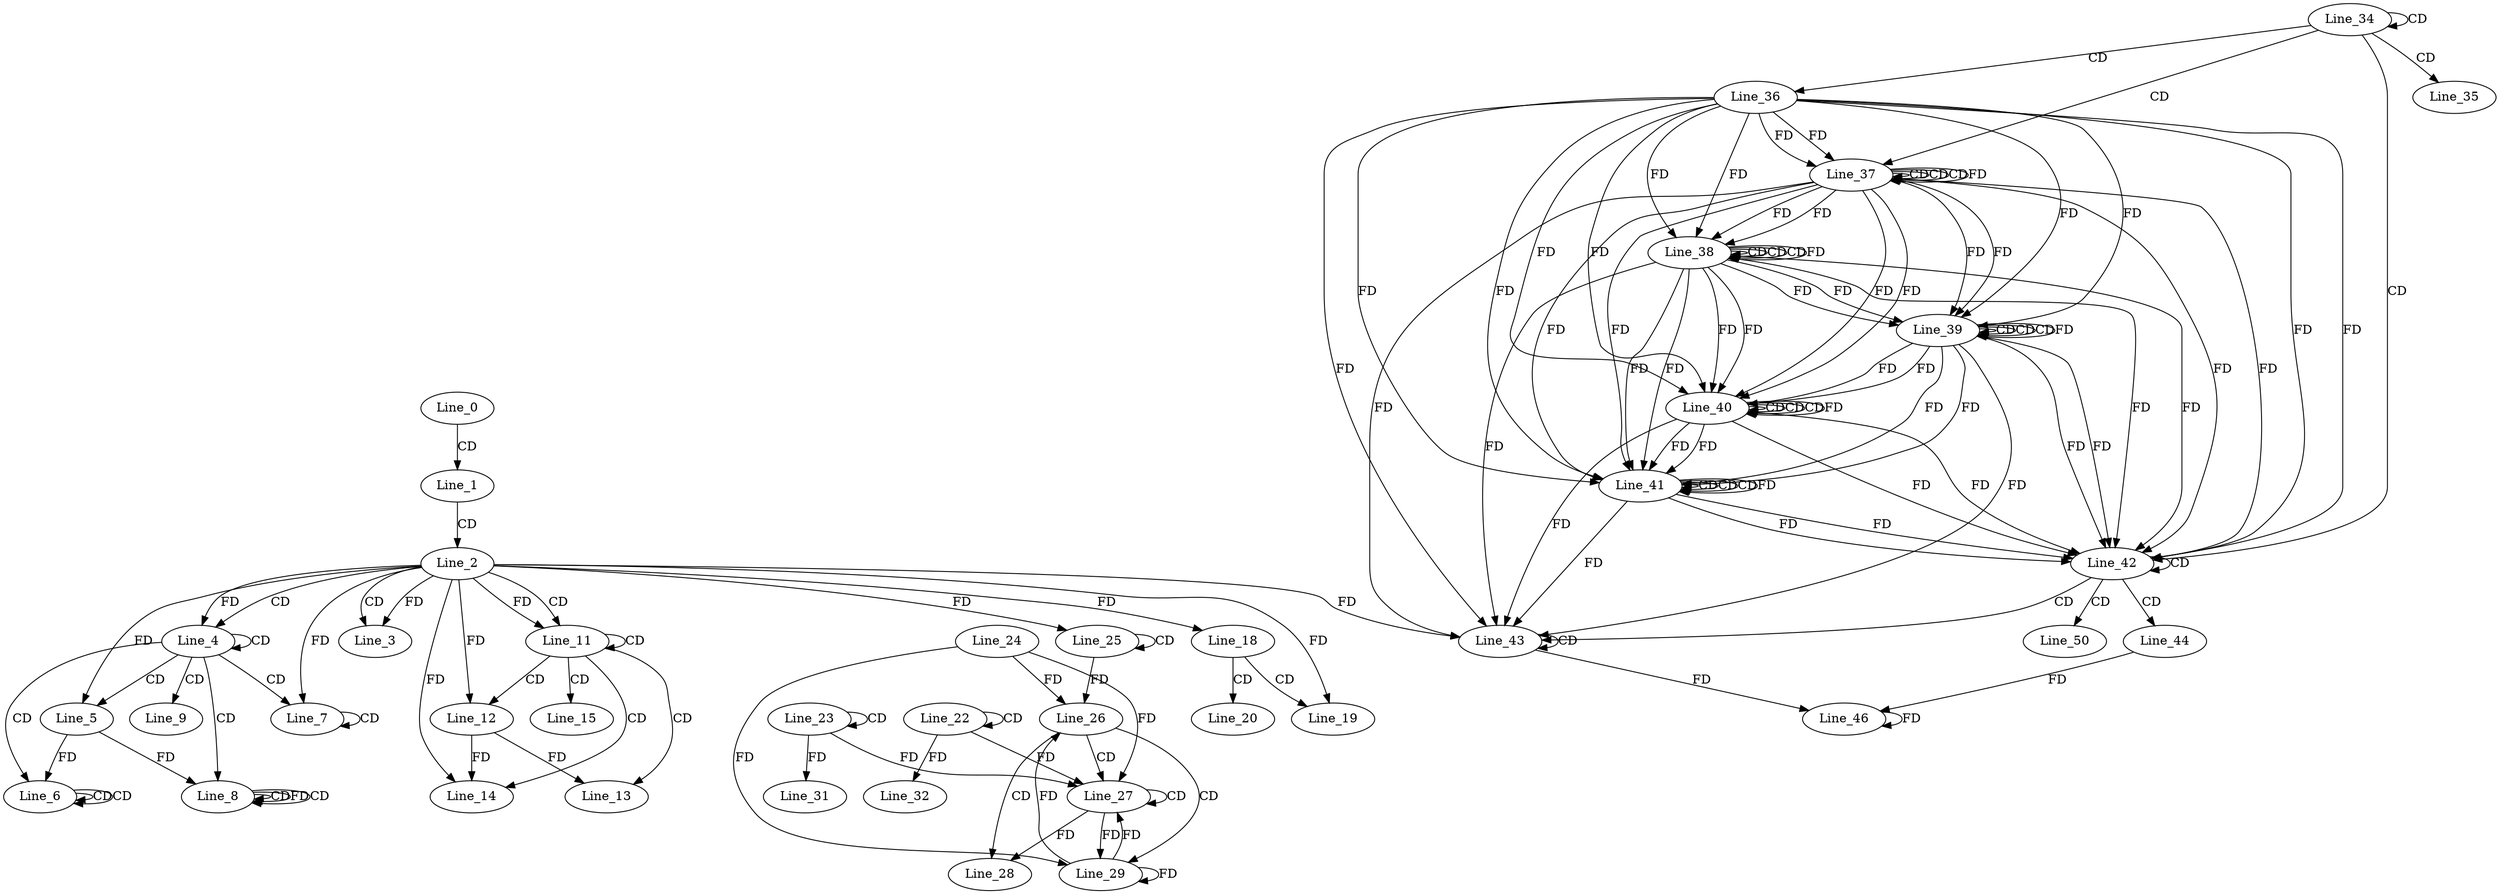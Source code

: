 digraph G {
  Line_0;
  Line_1;
  Line_2;
  Line_3;
  Line_3;
  Line_3;
  Line_4;
  Line_4;
  Line_5;
  Line_5;
  Line_6;
  Line_6;
  Line_6;
  Line_7;
  Line_7;
  Line_8;
  Line_8;
  Line_8;
  Line_8;
  Line_9;
  Line_11;
  Line_11;
  Line_12;
  Line_12;
  Line_13;
  Line_14;
  Line_15;
  Line_18;
  Line_18;
  Line_19;
  Line_20;
  Line_22;
  Line_22;
  Line_23;
  Line_23;
  Line_25;
  Line_25;
  Line_24;
  Line_26;
  Line_27;
  Line_27;
  Line_28;
  Line_29;
  Line_31;
  Line_32;
  Line_34;
  Line_34;
  Line_35;
  Line_36;
  Line_37;
  Line_37;
  Line_37;
  Line_37;
  Line_38;
  Line_38;
  Line_38;
  Line_38;
  Line_39;
  Line_39;
  Line_39;
  Line_39;
  Line_40;
  Line_40;
  Line_40;
  Line_40;
  Line_41;
  Line_41;
  Line_41;
  Line_41;
  Line_42;
  Line_42;
  Line_43;
  Line_43;
  Line_43;
  Line_43;
  Line_43;
  Line_44;
  Line_46;
  Line_46;
  Line_50;
  Line_0 -> Line_1 [ label="CD" ];
  Line_1 -> Line_2 [ label="CD" ];
  Line_2 -> Line_3 [ label="CD" ];
  Line_2 -> Line_3 [ label="FD" ];
  Line_2 -> Line_4 [ label="CD" ];
  Line_4 -> Line_4 [ label="CD" ];
  Line_2 -> Line_4 [ label="FD" ];
  Line_4 -> Line_5 [ label="CD" ];
  Line_2 -> Line_5 [ label="FD" ];
  Line_4 -> Line_6 [ label="CD" ];
  Line_6 -> Line_6 [ label="CD" ];
  Line_6 -> Line_6 [ label="CD" ];
  Line_5 -> Line_6 [ label="FD" ];
  Line_4 -> Line_7 [ label="CD" ];
  Line_7 -> Line_7 [ label="CD" ];
  Line_2 -> Line_7 [ label="FD" ];
  Line_4 -> Line_8 [ label="CD" ];
  Line_8 -> Line_8 [ label="CD" ];
  Line_8 -> Line_8 [ label="FD" ];
  Line_8 -> Line_8 [ label="CD" ];
  Line_5 -> Line_8 [ label="FD" ];
  Line_4 -> Line_9 [ label="CD" ];
  Line_2 -> Line_11 [ label="CD" ];
  Line_11 -> Line_11 [ label="CD" ];
  Line_2 -> Line_11 [ label="FD" ];
  Line_11 -> Line_12 [ label="CD" ];
  Line_2 -> Line_12 [ label="FD" ];
  Line_11 -> Line_13 [ label="CD" ];
  Line_12 -> Line_13 [ label="FD" ];
  Line_11 -> Line_14 [ label="CD" ];
  Line_2 -> Line_14 [ label="FD" ];
  Line_12 -> Line_14 [ label="FD" ];
  Line_11 -> Line_15 [ label="CD" ];
  Line_2 -> Line_18 [ label="FD" ];
  Line_18 -> Line_19 [ label="CD" ];
  Line_2 -> Line_19 [ label="FD" ];
  Line_18 -> Line_20 [ label="CD" ];
  Line_22 -> Line_22 [ label="CD" ];
  Line_23 -> Line_23 [ label="CD" ];
  Line_25 -> Line_25 [ label="CD" ];
  Line_2 -> Line_25 [ label="FD" ];
  Line_24 -> Line_26 [ label="FD" ];
  Line_25 -> Line_26 [ label="FD" ];
  Line_26 -> Line_27 [ label="CD" ];
  Line_27 -> Line_27 [ label="CD" ];
  Line_22 -> Line_27 [ label="FD" ];
  Line_24 -> Line_27 [ label="FD" ];
  Line_23 -> Line_27 [ label="FD" ];
  Line_26 -> Line_28 [ label="CD" ];
  Line_27 -> Line_28 [ label="FD" ];
  Line_26 -> Line_29 [ label="CD" ];
  Line_29 -> Line_29 [ label="FD" ];
  Line_24 -> Line_29 [ label="FD" ];
  Line_27 -> Line_29 [ label="FD" ];
  Line_23 -> Line_31 [ label="FD" ];
  Line_22 -> Line_32 [ label="FD" ];
  Line_34 -> Line_34 [ label="CD" ];
  Line_34 -> Line_35 [ label="CD" ];
  Line_34 -> Line_36 [ label="CD" ];
  Line_34 -> Line_37 [ label="CD" ];
  Line_37 -> Line_37 [ label="CD" ];
  Line_37 -> Line_37 [ label="CD" ];
  Line_36 -> Line_37 [ label="FD" ];
  Line_37 -> Line_37 [ label="CD" ];
  Line_36 -> Line_37 [ label="FD" ];
  Line_37 -> Line_37 [ label="FD" ];
  Line_38 -> Line_38 [ label="CD" ];
  Line_38 -> Line_38 [ label="CD" ];
  Line_36 -> Line_38 [ label="FD" ];
  Line_37 -> Line_38 [ label="FD" ];
  Line_38 -> Line_38 [ label="CD" ];
  Line_36 -> Line_38 [ label="FD" ];
  Line_37 -> Line_38 [ label="FD" ];
  Line_38 -> Line_38 [ label="FD" ];
  Line_39 -> Line_39 [ label="CD" ];
  Line_39 -> Line_39 [ label="CD" ];
  Line_36 -> Line_39 [ label="FD" ];
  Line_37 -> Line_39 [ label="FD" ];
  Line_38 -> Line_39 [ label="FD" ];
  Line_39 -> Line_39 [ label="CD" ];
  Line_36 -> Line_39 [ label="FD" ];
  Line_37 -> Line_39 [ label="FD" ];
  Line_38 -> Line_39 [ label="FD" ];
  Line_39 -> Line_39 [ label="FD" ];
  Line_40 -> Line_40 [ label="CD" ];
  Line_40 -> Line_40 [ label="CD" ];
  Line_36 -> Line_40 [ label="FD" ];
  Line_37 -> Line_40 [ label="FD" ];
  Line_38 -> Line_40 [ label="FD" ];
  Line_39 -> Line_40 [ label="FD" ];
  Line_40 -> Line_40 [ label="CD" ];
  Line_36 -> Line_40 [ label="FD" ];
  Line_37 -> Line_40 [ label="FD" ];
  Line_38 -> Line_40 [ label="FD" ];
  Line_39 -> Line_40 [ label="FD" ];
  Line_40 -> Line_40 [ label="FD" ];
  Line_41 -> Line_41 [ label="CD" ];
  Line_41 -> Line_41 [ label="CD" ];
  Line_36 -> Line_41 [ label="FD" ];
  Line_37 -> Line_41 [ label="FD" ];
  Line_38 -> Line_41 [ label="FD" ];
  Line_39 -> Line_41 [ label="FD" ];
  Line_40 -> Line_41 [ label="FD" ];
  Line_41 -> Line_41 [ label="CD" ];
  Line_36 -> Line_41 [ label="FD" ];
  Line_37 -> Line_41 [ label="FD" ];
  Line_38 -> Line_41 [ label="FD" ];
  Line_39 -> Line_41 [ label="FD" ];
  Line_40 -> Line_41 [ label="FD" ];
  Line_41 -> Line_41 [ label="FD" ];
  Line_34 -> Line_42 [ label="CD" ];
  Line_36 -> Line_42 [ label="FD" ];
  Line_37 -> Line_42 [ label="FD" ];
  Line_38 -> Line_42 [ label="FD" ];
  Line_39 -> Line_42 [ label="FD" ];
  Line_40 -> Line_42 [ label="FD" ];
  Line_41 -> Line_42 [ label="FD" ];
  Line_42 -> Line_42 [ label="CD" ];
  Line_36 -> Line_42 [ label="FD" ];
  Line_37 -> Line_42 [ label="FD" ];
  Line_38 -> Line_42 [ label="FD" ];
  Line_39 -> Line_42 [ label="FD" ];
  Line_40 -> Line_42 [ label="FD" ];
  Line_41 -> Line_42 [ label="FD" ];
  Line_42 -> Line_43 [ label="CD" ];
  Line_43 -> Line_43 [ label="CD" ];
  Line_36 -> Line_43 [ label="FD" ];
  Line_37 -> Line_43 [ label="FD" ];
  Line_38 -> Line_43 [ label="FD" ];
  Line_39 -> Line_43 [ label="FD" ];
  Line_40 -> Line_43 [ label="FD" ];
  Line_41 -> Line_43 [ label="FD" ];
  Line_2 -> Line_43 [ label="FD" ];
  Line_42 -> Line_44 [ label="CD" ];
  Line_44 -> Line_46 [ label="FD" ];
  Line_46 -> Line_46 [ label="FD" ];
  Line_43 -> Line_46 [ label="FD" ];
  Line_42 -> Line_50 [ label="CD" ];
  Line_29 -> Line_26 [ label="FD" ];
  Line_29 -> Line_27 [ label="FD" ];
}
